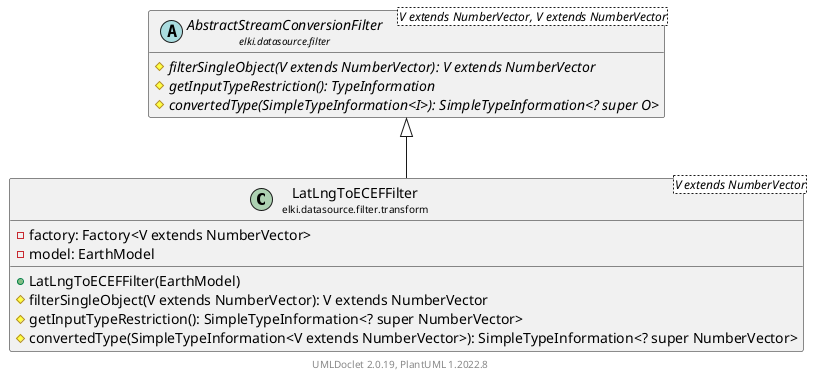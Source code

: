 @startuml
    remove .*\.(Instance|Par|Parameterizer|Factory)$
    set namespaceSeparator none
    hide empty fields
    hide empty methods

    class "<size:14>LatLngToECEFFilter\n<size:10>elki.datasource.filter.transform" as elki.datasource.filter.transform.LatLngToECEFFilter<V extends NumberVector> [[LatLngToECEFFilter.html]] {
        -factory: Factory<V extends NumberVector>
        -model: EarthModel
        +LatLngToECEFFilter(EarthModel)
        #filterSingleObject(V extends NumberVector): V extends NumberVector
        #getInputTypeRestriction(): SimpleTypeInformation<? super NumberVector>
        #convertedType(SimpleTypeInformation<V extends NumberVector>): SimpleTypeInformation<? super NumberVector>
    }

    abstract class "<size:14>AbstractStreamConversionFilter\n<size:10>elki.datasource.filter" as elki.datasource.filter.AbstractStreamConversionFilter<V extends NumberVector, V extends NumberVector> [[../AbstractStreamConversionFilter.html]] {
        {abstract} #filterSingleObject(V extends NumberVector): V extends NumberVector
        {abstract} #getInputTypeRestriction(): TypeInformation
        {abstract} #convertedType(SimpleTypeInformation<​I>): SimpleTypeInformation<? super O>
    }
    class "<size:14>LatLngToECEFFilter.Par\n<size:10>elki.datasource.filter.transform" as elki.datasource.filter.transform.LatLngToECEFFilter.Par<V extends NumberVector>

    elki.datasource.filter.AbstractStreamConversionFilter <|-- elki.datasource.filter.transform.LatLngToECEFFilter
    elki.datasource.filter.transform.LatLngToECEFFilter +-- elki.datasource.filter.transform.LatLngToECEFFilter.Par

    center footer UMLDoclet 2.0.19, PlantUML 1.2022.8
@enduml
